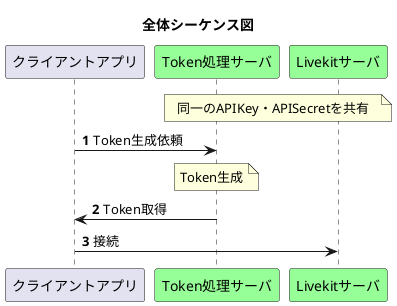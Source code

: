 @startuml 全体シーケンス図

title 全体シーケンス図

participant クライアントアプリ as client
participant Token処理サーバ as nodeApp #PHYSICAL
participant Livekitサーバ as livekitApp #PHYSICAL

autonumber

note over nodeApp, livekitApp
同一のAPIKey・APISecretを共有
end note

' Tokenの取得
client -> nodeApp : Token生成依頼
note over nodeApp
Token生成
end note
nodeApp -> client : Token取得

' ルームに接続
client -> livekitApp : 接続

@enduml